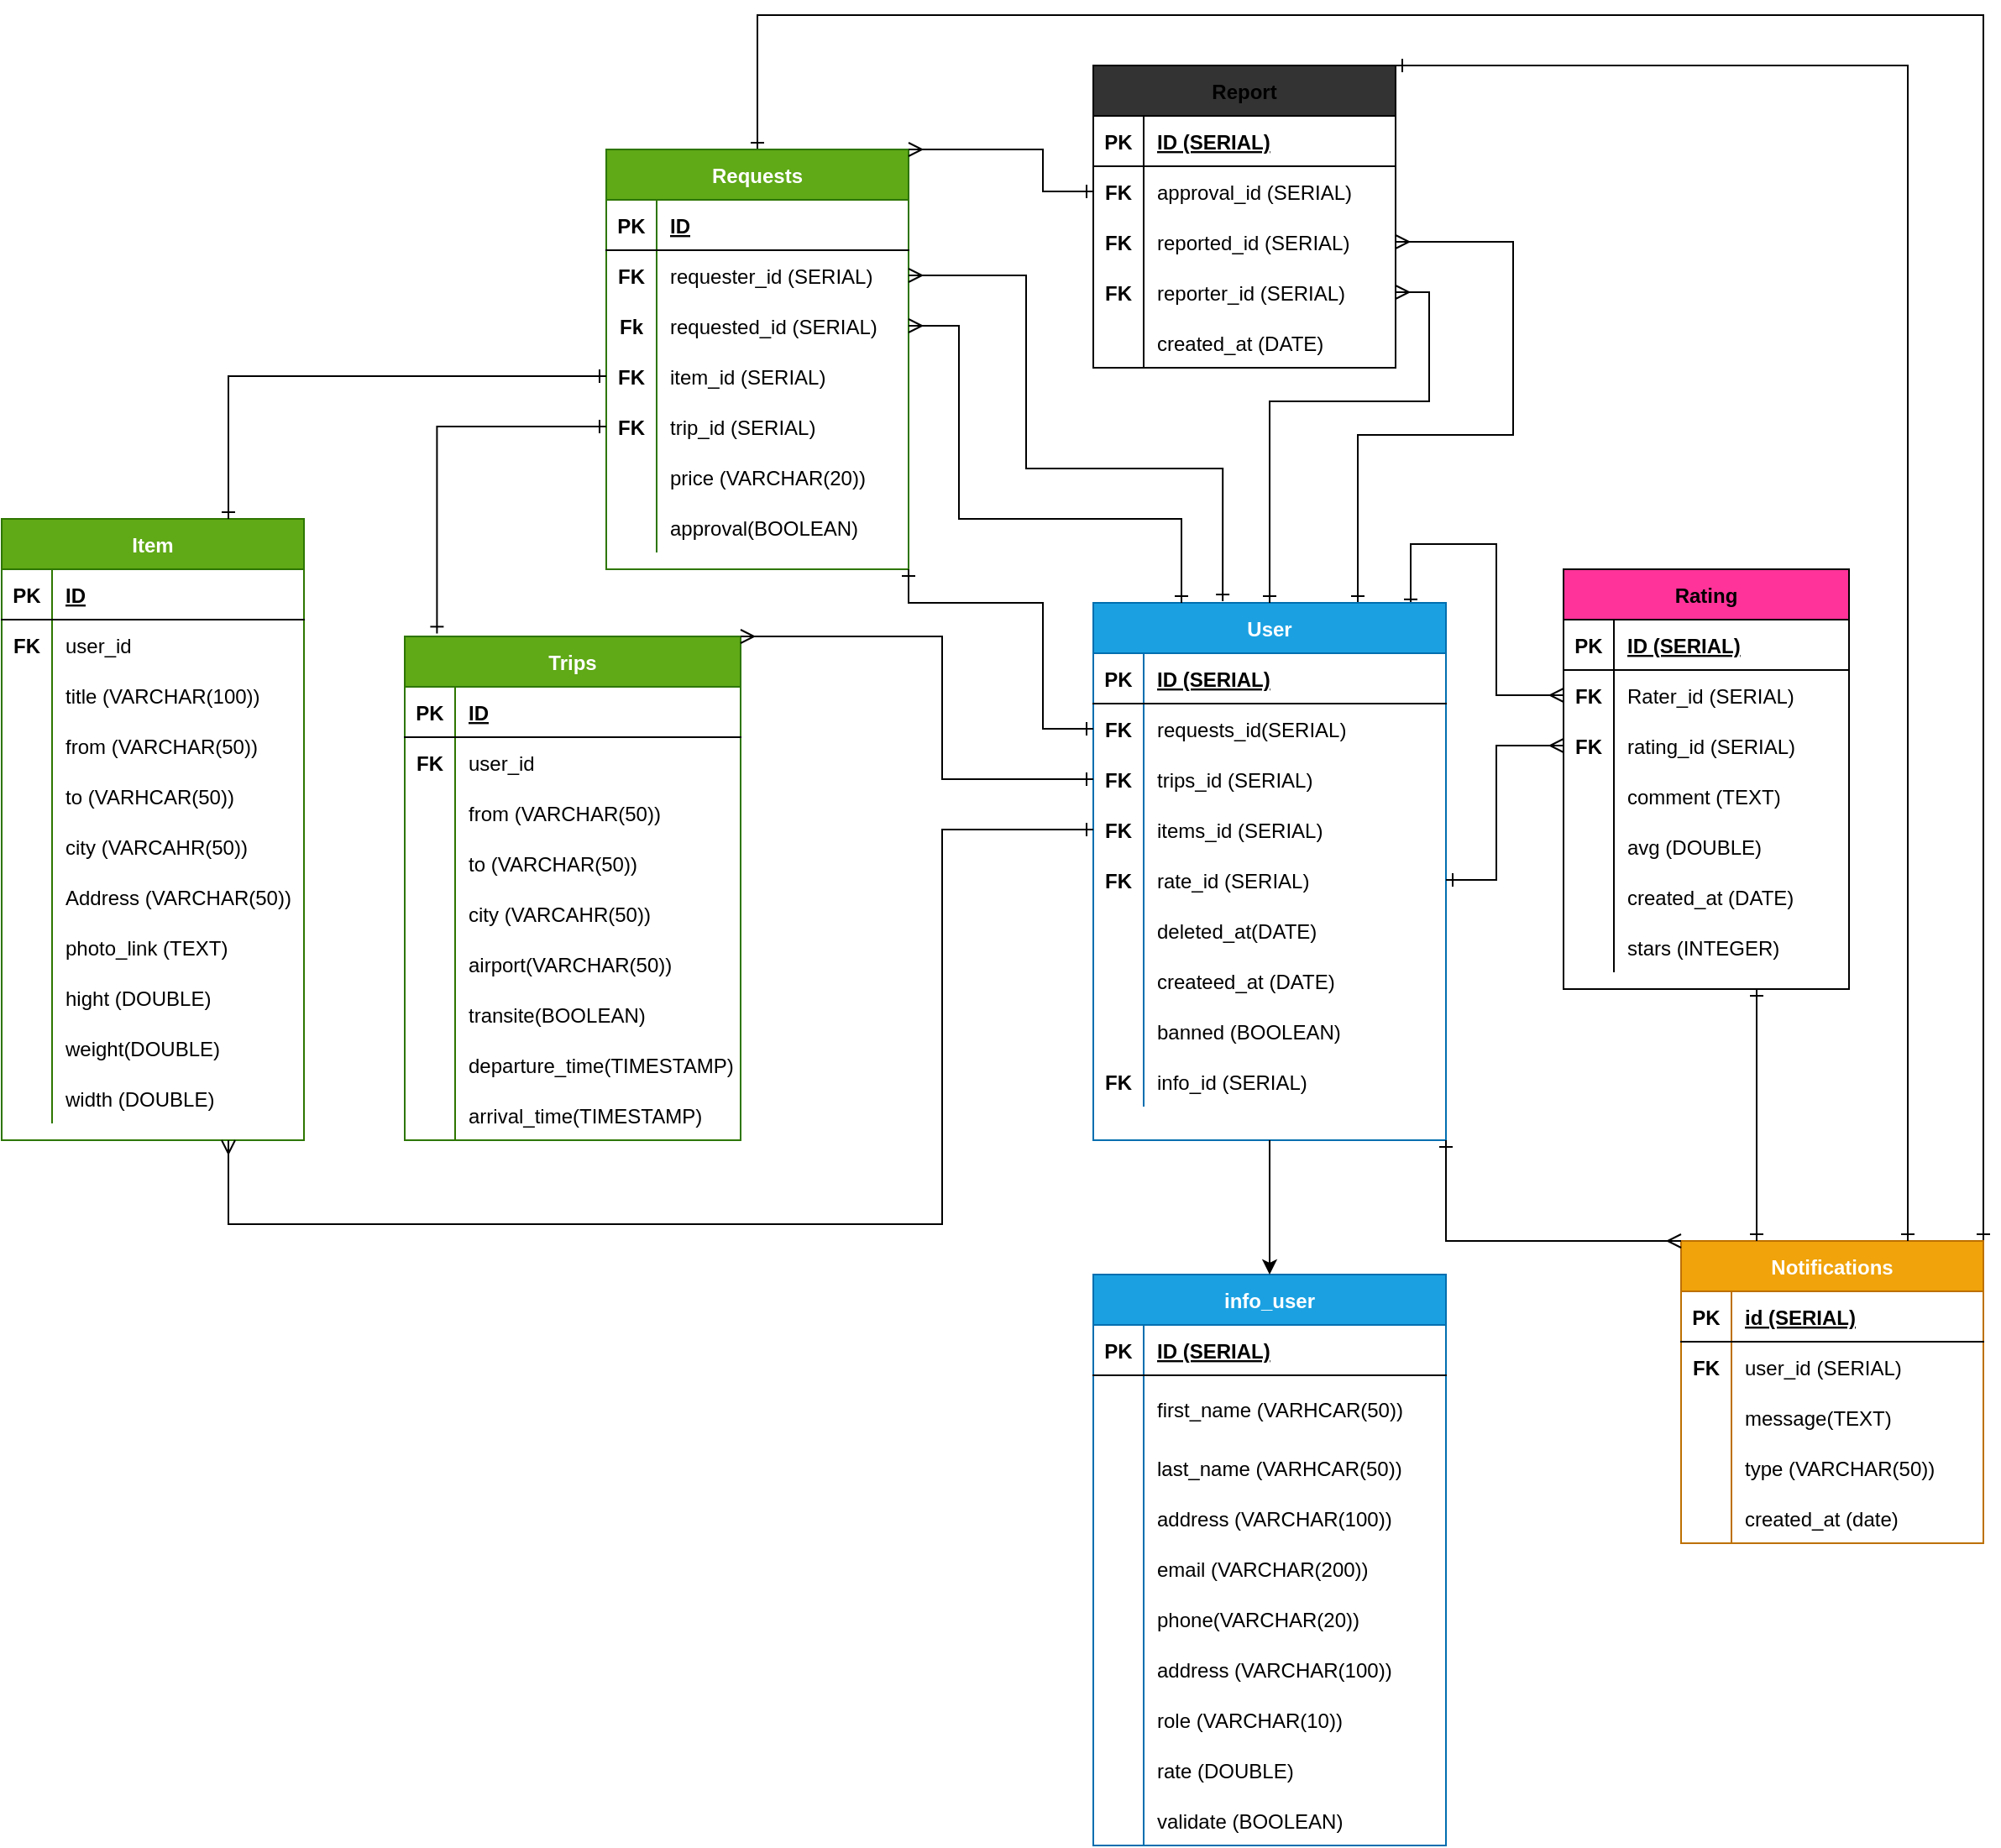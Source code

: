<mxfile version="14.5.1" type="device"><diagram id="-j9BOR2XIGIc4dddr9Xs" name="Page-1"><mxGraphModel dx="2031" dy="1159" grid="1" gridSize="10" guides="1" tooltips="1" connect="1" arrows="1" fold="1" page="1" pageScale="1" pageWidth="850" pageHeight="1100" math="0" shadow="0"><root><mxCell id="0"/><mxCell id="1" parent="0"/><mxCell id="192SfZyKYAJIM_IjdvDt-1" value="Trips" style="shape=table;startSize=30;container=1;collapsible=1;childLayout=tableLayout;fixedRows=1;rowLines=0;fontStyle=1;align=center;resizeLast=1;fillColor=#60a917;strokeColor=#2D7600;fontColor=#ffffff;" vertex="1" parent="1"><mxGeometry x="260" y="380" width="200" height="300" as="geometry"/></mxCell><mxCell id="192SfZyKYAJIM_IjdvDt-2" value="" style="shape=partialRectangle;collapsible=0;dropTarget=0;pointerEvents=0;fillColor=none;top=0;left=0;bottom=1;right=0;points=[[0,0.5],[1,0.5]];portConstraint=eastwest;" vertex="1" parent="192SfZyKYAJIM_IjdvDt-1"><mxGeometry y="30" width="200" height="30" as="geometry"/></mxCell><mxCell id="192SfZyKYAJIM_IjdvDt-3" value="PK" style="shape=partialRectangle;connectable=0;fillColor=none;top=0;left=0;bottom=0;right=0;fontStyle=1;overflow=hidden;" vertex="1" parent="192SfZyKYAJIM_IjdvDt-2"><mxGeometry width="30" height="30" as="geometry"/></mxCell><mxCell id="192SfZyKYAJIM_IjdvDt-4" value="ID" style="shape=partialRectangle;connectable=0;fillColor=none;top=0;left=0;bottom=0;right=0;align=left;spacingLeft=6;fontStyle=5;overflow=hidden;" vertex="1" parent="192SfZyKYAJIM_IjdvDt-2"><mxGeometry x="30" width="170" height="30" as="geometry"/></mxCell><mxCell id="192SfZyKYAJIM_IjdvDt-5" value="" style="shape=partialRectangle;collapsible=0;dropTarget=0;pointerEvents=0;fillColor=none;top=0;left=0;bottom=0;right=0;points=[[0,0.5],[1,0.5]];portConstraint=eastwest;" vertex="1" parent="192SfZyKYAJIM_IjdvDt-1"><mxGeometry y="60" width="200" height="30" as="geometry"/></mxCell><mxCell id="192SfZyKYAJIM_IjdvDt-6" value="FK" style="shape=partialRectangle;connectable=0;fillColor=none;top=0;left=0;bottom=0;right=0;editable=1;overflow=hidden;fontStyle=1" vertex="1" parent="192SfZyKYAJIM_IjdvDt-5"><mxGeometry width="30" height="30" as="geometry"/></mxCell><mxCell id="192SfZyKYAJIM_IjdvDt-7" value="user_id" style="shape=partialRectangle;connectable=0;fillColor=none;top=0;left=0;bottom=0;right=0;align=left;spacingLeft=6;overflow=hidden;" vertex="1" parent="192SfZyKYAJIM_IjdvDt-5"><mxGeometry x="30" width="170" height="30" as="geometry"/></mxCell><mxCell id="192SfZyKYAJIM_IjdvDt-8" value="" style="shape=partialRectangle;collapsible=0;dropTarget=0;pointerEvents=0;fillColor=none;top=0;left=0;bottom=0;right=0;points=[[0,0.5],[1,0.5]];portConstraint=eastwest;" vertex="1" parent="192SfZyKYAJIM_IjdvDt-1"><mxGeometry y="90" width="200" height="30" as="geometry"/></mxCell><mxCell id="192SfZyKYAJIM_IjdvDt-9" value="" style="shape=partialRectangle;connectable=0;fillColor=none;top=0;left=0;bottom=0;right=0;editable=1;overflow=hidden;" vertex="1" parent="192SfZyKYAJIM_IjdvDt-8"><mxGeometry width="30" height="30" as="geometry"/></mxCell><mxCell id="192SfZyKYAJIM_IjdvDt-10" value="from (VARCHAR(50))" style="shape=partialRectangle;connectable=0;fillColor=none;top=0;left=0;bottom=0;right=0;align=left;spacingLeft=6;overflow=hidden;" vertex="1" parent="192SfZyKYAJIM_IjdvDt-8"><mxGeometry x="30" width="170" height="30" as="geometry"/></mxCell><mxCell id="192SfZyKYAJIM_IjdvDt-11" value="" style="shape=partialRectangle;collapsible=0;dropTarget=0;pointerEvents=0;fillColor=none;top=0;left=0;bottom=0;right=0;points=[[0,0.5],[1,0.5]];portConstraint=eastwest;" vertex="1" parent="192SfZyKYAJIM_IjdvDt-1"><mxGeometry y="120" width="200" height="30" as="geometry"/></mxCell><mxCell id="192SfZyKYAJIM_IjdvDt-12" value="" style="shape=partialRectangle;connectable=0;fillColor=none;top=0;left=0;bottom=0;right=0;editable=1;overflow=hidden;" vertex="1" parent="192SfZyKYAJIM_IjdvDt-11"><mxGeometry width="30" height="30" as="geometry"/></mxCell><mxCell id="192SfZyKYAJIM_IjdvDt-13" value="to (VARCHAR(50))" style="shape=partialRectangle;connectable=0;fillColor=none;top=0;left=0;bottom=0;right=0;align=left;spacingLeft=6;overflow=hidden;" vertex="1" parent="192SfZyKYAJIM_IjdvDt-11"><mxGeometry x="30" width="170" height="30" as="geometry"/></mxCell><mxCell id="192SfZyKYAJIM_IjdvDt-14" value="" style="shape=partialRectangle;collapsible=0;dropTarget=0;pointerEvents=0;fillColor=none;top=0;left=0;bottom=0;right=0;points=[[0,0.5],[1,0.5]];portConstraint=eastwest;" vertex="1" parent="192SfZyKYAJIM_IjdvDt-1"><mxGeometry y="150" width="200" height="30" as="geometry"/></mxCell><mxCell id="192SfZyKYAJIM_IjdvDt-15" value="" style="shape=partialRectangle;connectable=0;fillColor=none;top=0;left=0;bottom=0;right=0;editable=1;overflow=hidden;" vertex="1" parent="192SfZyKYAJIM_IjdvDt-14"><mxGeometry width="30" height="30" as="geometry"/></mxCell><mxCell id="192SfZyKYAJIM_IjdvDt-16" value="city (VARCAHR(50))" style="shape=partialRectangle;connectable=0;fillColor=none;top=0;left=0;bottom=0;right=0;align=left;spacingLeft=6;overflow=hidden;" vertex="1" parent="192SfZyKYAJIM_IjdvDt-14"><mxGeometry x="30" width="170" height="30" as="geometry"/></mxCell><mxCell id="192SfZyKYAJIM_IjdvDt-17" value="" style="shape=partialRectangle;collapsible=0;dropTarget=0;pointerEvents=0;fillColor=none;top=0;left=0;bottom=0;right=0;points=[[0,0.5],[1,0.5]];portConstraint=eastwest;" vertex="1" parent="192SfZyKYAJIM_IjdvDt-1"><mxGeometry y="180" width="200" height="30" as="geometry"/></mxCell><mxCell id="192SfZyKYAJIM_IjdvDt-18" value="" style="shape=partialRectangle;connectable=0;fillColor=none;top=0;left=0;bottom=0;right=0;editable=1;overflow=hidden;" vertex="1" parent="192SfZyKYAJIM_IjdvDt-17"><mxGeometry width="30" height="30" as="geometry"/></mxCell><mxCell id="192SfZyKYAJIM_IjdvDt-19" value="airport(VARCHAR(50))" style="shape=partialRectangle;connectable=0;fillColor=none;top=0;left=0;bottom=0;right=0;align=left;spacingLeft=6;overflow=hidden;" vertex="1" parent="192SfZyKYAJIM_IjdvDt-17"><mxGeometry x="30" width="170" height="30" as="geometry"/></mxCell><mxCell id="192SfZyKYAJIM_IjdvDt-20" value="" style="shape=partialRectangle;collapsible=0;dropTarget=0;pointerEvents=0;fillColor=none;top=0;left=0;bottom=0;right=0;points=[[0,0.5],[1,0.5]];portConstraint=eastwest;" vertex="1" parent="192SfZyKYAJIM_IjdvDt-1"><mxGeometry y="210" width="200" height="30" as="geometry"/></mxCell><mxCell id="192SfZyKYAJIM_IjdvDt-21" value="" style="shape=partialRectangle;connectable=0;fillColor=none;top=0;left=0;bottom=0;right=0;editable=1;overflow=hidden;" vertex="1" parent="192SfZyKYAJIM_IjdvDt-20"><mxGeometry width="30" height="30" as="geometry"/></mxCell><mxCell id="192SfZyKYAJIM_IjdvDt-22" value="transite(BOOLEAN)" style="shape=partialRectangle;connectable=0;fillColor=none;top=0;left=0;bottom=0;right=0;align=left;spacingLeft=6;overflow=hidden;" vertex="1" parent="192SfZyKYAJIM_IjdvDt-20"><mxGeometry x="30" width="170" height="30" as="geometry"/></mxCell><mxCell id="192SfZyKYAJIM_IjdvDt-23" value="" style="shape=partialRectangle;collapsible=0;dropTarget=0;pointerEvents=0;fillColor=none;top=0;left=0;bottom=0;right=0;points=[[0,0.5],[1,0.5]];portConstraint=eastwest;" vertex="1" parent="192SfZyKYAJIM_IjdvDt-1"><mxGeometry y="240" width="200" height="30" as="geometry"/></mxCell><mxCell id="192SfZyKYAJIM_IjdvDt-24" value="" style="shape=partialRectangle;connectable=0;fillColor=none;top=0;left=0;bottom=0;right=0;editable=1;overflow=hidden;" vertex="1" parent="192SfZyKYAJIM_IjdvDt-23"><mxGeometry width="30" height="30" as="geometry"/></mxCell><mxCell id="192SfZyKYAJIM_IjdvDt-25" value="departure_time(TIMESTAMP)" style="shape=partialRectangle;connectable=0;fillColor=none;top=0;left=0;bottom=0;right=0;align=left;spacingLeft=6;overflow=hidden;" vertex="1" parent="192SfZyKYAJIM_IjdvDt-23"><mxGeometry x="30" width="170" height="30" as="geometry"/></mxCell><mxCell id="192SfZyKYAJIM_IjdvDt-26" value="" style="shape=partialRectangle;collapsible=0;dropTarget=0;pointerEvents=0;fillColor=none;top=0;left=0;bottom=0;right=0;points=[[0,0.5],[1,0.5]];portConstraint=eastwest;" vertex="1" parent="192SfZyKYAJIM_IjdvDt-1"><mxGeometry y="270" width="200" height="30" as="geometry"/></mxCell><mxCell id="192SfZyKYAJIM_IjdvDt-27" value="" style="shape=partialRectangle;connectable=0;fillColor=none;top=0;left=0;bottom=0;right=0;editable=1;overflow=hidden;" vertex="1" parent="192SfZyKYAJIM_IjdvDt-26"><mxGeometry width="30" height="30" as="geometry"/></mxCell><mxCell id="192SfZyKYAJIM_IjdvDt-28" value="arrival_time(TIMESTAMP)" style="shape=partialRectangle;connectable=0;fillColor=none;top=0;left=0;bottom=0;right=0;align=left;spacingLeft=6;overflow=hidden;" vertex="1" parent="192SfZyKYAJIM_IjdvDt-26"><mxGeometry x="30" width="170" height="30" as="geometry"/></mxCell><mxCell id="192SfZyKYAJIM_IjdvDt-29" value="Item" style="shape=table;startSize=30;container=1;collapsible=1;childLayout=tableLayout;fixedRows=1;rowLines=0;fontStyle=1;align=center;resizeLast=1;fillColor=#60a917;strokeColor=#2D7600;fontColor=#ffffff;" vertex="1" parent="1"><mxGeometry x="20" y="310" width="180" height="370" as="geometry"/></mxCell><mxCell id="192SfZyKYAJIM_IjdvDt-30" value="" style="shape=partialRectangle;collapsible=0;dropTarget=0;pointerEvents=0;fillColor=none;top=0;left=0;bottom=1;right=0;points=[[0,0.5],[1,0.5]];portConstraint=eastwest;" vertex="1" parent="192SfZyKYAJIM_IjdvDt-29"><mxGeometry y="30" width="180" height="30" as="geometry"/></mxCell><mxCell id="192SfZyKYAJIM_IjdvDt-31" value="PK" style="shape=partialRectangle;connectable=0;fillColor=none;top=0;left=0;bottom=0;right=0;fontStyle=1;overflow=hidden;" vertex="1" parent="192SfZyKYAJIM_IjdvDt-30"><mxGeometry width="30" height="30" as="geometry"/></mxCell><mxCell id="192SfZyKYAJIM_IjdvDt-32" value="ID" style="shape=partialRectangle;connectable=0;fillColor=none;top=0;left=0;bottom=0;right=0;align=left;spacingLeft=6;fontStyle=5;overflow=hidden;" vertex="1" parent="192SfZyKYAJIM_IjdvDt-30"><mxGeometry x="30" width="150" height="30" as="geometry"/></mxCell><mxCell id="192SfZyKYAJIM_IjdvDt-33" value="" style="shape=partialRectangle;collapsible=0;dropTarget=0;pointerEvents=0;fillColor=none;top=0;left=0;bottom=0;right=0;points=[[0,0.5],[1,0.5]];portConstraint=eastwest;" vertex="1" parent="192SfZyKYAJIM_IjdvDt-29"><mxGeometry y="60" width="180" height="30" as="geometry"/></mxCell><mxCell id="192SfZyKYAJIM_IjdvDt-34" value="FK" style="shape=partialRectangle;connectable=0;fillColor=none;top=0;left=0;bottom=0;right=0;editable=1;overflow=hidden;fontStyle=1" vertex="1" parent="192SfZyKYAJIM_IjdvDt-33"><mxGeometry width="30" height="30" as="geometry"/></mxCell><mxCell id="192SfZyKYAJIM_IjdvDt-35" value="user_id" style="shape=partialRectangle;connectable=0;fillColor=none;top=0;left=0;bottom=0;right=0;align=left;spacingLeft=6;overflow=hidden;" vertex="1" parent="192SfZyKYAJIM_IjdvDt-33"><mxGeometry x="30" width="150" height="30" as="geometry"/></mxCell><mxCell id="192SfZyKYAJIM_IjdvDt-36" value="" style="shape=partialRectangle;collapsible=0;dropTarget=0;pointerEvents=0;fillColor=none;top=0;left=0;bottom=0;right=0;points=[[0,0.5],[1,0.5]];portConstraint=eastwest;" vertex="1" parent="192SfZyKYAJIM_IjdvDt-29"><mxGeometry y="90" width="180" height="30" as="geometry"/></mxCell><mxCell id="192SfZyKYAJIM_IjdvDt-37" value="" style="shape=partialRectangle;connectable=0;fillColor=none;top=0;left=0;bottom=0;right=0;editable=1;overflow=hidden;" vertex="1" parent="192SfZyKYAJIM_IjdvDt-36"><mxGeometry width="30" height="30" as="geometry"/></mxCell><mxCell id="192SfZyKYAJIM_IjdvDt-38" value="title (VARCHAR(100))" style="shape=partialRectangle;connectable=0;fillColor=none;top=0;left=0;bottom=0;right=0;align=left;spacingLeft=6;overflow=hidden;" vertex="1" parent="192SfZyKYAJIM_IjdvDt-36"><mxGeometry x="30" width="150" height="30" as="geometry"/></mxCell><mxCell id="192SfZyKYAJIM_IjdvDt-39" value="" style="shape=partialRectangle;collapsible=0;dropTarget=0;pointerEvents=0;fillColor=none;top=0;left=0;bottom=0;right=0;points=[[0,0.5],[1,0.5]];portConstraint=eastwest;" vertex="1" parent="192SfZyKYAJIM_IjdvDt-29"><mxGeometry y="120" width="180" height="30" as="geometry"/></mxCell><mxCell id="192SfZyKYAJIM_IjdvDt-40" value="" style="shape=partialRectangle;connectable=0;fillColor=none;top=0;left=0;bottom=0;right=0;editable=1;overflow=hidden;" vertex="1" parent="192SfZyKYAJIM_IjdvDt-39"><mxGeometry width="30" height="30" as="geometry"/></mxCell><mxCell id="192SfZyKYAJIM_IjdvDt-41" value="from (VARCHAR(50))" style="shape=partialRectangle;connectable=0;fillColor=none;top=0;left=0;bottom=0;right=0;align=left;spacingLeft=6;overflow=hidden;" vertex="1" parent="192SfZyKYAJIM_IjdvDt-39"><mxGeometry x="30" width="150" height="30" as="geometry"/></mxCell><mxCell id="192SfZyKYAJIM_IjdvDt-42" value="" style="shape=partialRectangle;collapsible=0;dropTarget=0;pointerEvents=0;fillColor=none;top=0;left=0;bottom=0;right=0;points=[[0,0.5],[1,0.5]];portConstraint=eastwest;" vertex="1" parent="192SfZyKYAJIM_IjdvDt-29"><mxGeometry y="150" width="180" height="30" as="geometry"/></mxCell><mxCell id="192SfZyKYAJIM_IjdvDt-43" value="" style="shape=partialRectangle;connectable=0;fillColor=none;top=0;left=0;bottom=0;right=0;editable=1;overflow=hidden;" vertex="1" parent="192SfZyKYAJIM_IjdvDt-42"><mxGeometry width="30" height="30" as="geometry"/></mxCell><mxCell id="192SfZyKYAJIM_IjdvDt-44" value="to (VARHCAR(50))" style="shape=partialRectangle;connectable=0;fillColor=none;top=0;left=0;bottom=0;right=0;align=left;spacingLeft=6;overflow=hidden;" vertex="1" parent="192SfZyKYAJIM_IjdvDt-42"><mxGeometry x="30" width="150" height="30" as="geometry"/></mxCell><mxCell id="192SfZyKYAJIM_IjdvDt-45" value="" style="shape=partialRectangle;collapsible=0;dropTarget=0;pointerEvents=0;fillColor=none;top=0;left=0;bottom=0;right=0;points=[[0,0.5],[1,0.5]];portConstraint=eastwest;" vertex="1" parent="192SfZyKYAJIM_IjdvDt-29"><mxGeometry y="180" width="180" height="30" as="geometry"/></mxCell><mxCell id="192SfZyKYAJIM_IjdvDt-46" value="" style="shape=partialRectangle;connectable=0;fillColor=none;top=0;left=0;bottom=0;right=0;editable=1;overflow=hidden;" vertex="1" parent="192SfZyKYAJIM_IjdvDt-45"><mxGeometry width="30" height="30" as="geometry"/></mxCell><mxCell id="192SfZyKYAJIM_IjdvDt-47" value="city (VARCAHR(50))" style="shape=partialRectangle;connectable=0;fillColor=none;top=0;left=0;bottom=0;right=0;align=left;spacingLeft=6;overflow=hidden;" vertex="1" parent="192SfZyKYAJIM_IjdvDt-45"><mxGeometry x="30" width="150" height="30" as="geometry"/></mxCell><mxCell id="192SfZyKYAJIM_IjdvDt-48" value="" style="shape=partialRectangle;collapsible=0;dropTarget=0;pointerEvents=0;fillColor=none;top=0;left=0;bottom=0;right=0;points=[[0,0.5],[1,0.5]];portConstraint=eastwest;" vertex="1" parent="192SfZyKYAJIM_IjdvDt-29"><mxGeometry y="210" width="180" height="30" as="geometry"/></mxCell><mxCell id="192SfZyKYAJIM_IjdvDt-49" value="" style="shape=partialRectangle;connectable=0;fillColor=none;top=0;left=0;bottom=0;right=0;editable=1;overflow=hidden;" vertex="1" parent="192SfZyKYAJIM_IjdvDt-48"><mxGeometry width="30" height="30" as="geometry"/></mxCell><mxCell id="192SfZyKYAJIM_IjdvDt-50" value="Address (VARCHAR(50))" style="shape=partialRectangle;connectable=0;fillColor=none;top=0;left=0;bottom=0;right=0;align=left;spacingLeft=6;overflow=hidden;" vertex="1" parent="192SfZyKYAJIM_IjdvDt-48"><mxGeometry x="30" width="150" height="30" as="geometry"/></mxCell><mxCell id="192SfZyKYAJIM_IjdvDt-51" value="" style="shape=partialRectangle;collapsible=0;dropTarget=0;pointerEvents=0;fillColor=none;top=0;left=0;bottom=0;right=0;points=[[0,0.5],[1,0.5]];portConstraint=eastwest;" vertex="1" parent="192SfZyKYAJIM_IjdvDt-29"><mxGeometry y="240" width="180" height="30" as="geometry"/></mxCell><mxCell id="192SfZyKYAJIM_IjdvDt-52" value="" style="shape=partialRectangle;connectable=0;fillColor=none;top=0;left=0;bottom=0;right=0;editable=1;overflow=hidden;" vertex="1" parent="192SfZyKYAJIM_IjdvDt-51"><mxGeometry width="30" height="30" as="geometry"/></mxCell><mxCell id="192SfZyKYAJIM_IjdvDt-53" value="photo_link (TEXT)" style="shape=partialRectangle;connectable=0;fillColor=none;top=0;left=0;bottom=0;right=0;align=left;spacingLeft=6;overflow=hidden;" vertex="1" parent="192SfZyKYAJIM_IjdvDt-51"><mxGeometry x="30" width="150" height="30" as="geometry"/></mxCell><mxCell id="192SfZyKYAJIM_IjdvDt-54" value="" style="shape=partialRectangle;collapsible=0;dropTarget=0;pointerEvents=0;fillColor=none;top=0;left=0;bottom=0;right=0;points=[[0,0.5],[1,0.5]];portConstraint=eastwest;" vertex="1" parent="192SfZyKYAJIM_IjdvDt-29"><mxGeometry y="270" width="180" height="30" as="geometry"/></mxCell><mxCell id="192SfZyKYAJIM_IjdvDt-55" value="" style="shape=partialRectangle;connectable=0;fillColor=none;top=0;left=0;bottom=0;right=0;editable=1;overflow=hidden;" vertex="1" parent="192SfZyKYAJIM_IjdvDt-54"><mxGeometry width="30" height="30" as="geometry"/></mxCell><mxCell id="192SfZyKYAJIM_IjdvDt-56" value="hight (DOUBLE)" style="shape=partialRectangle;connectable=0;fillColor=none;top=0;left=0;bottom=0;right=0;align=left;spacingLeft=6;overflow=hidden;" vertex="1" parent="192SfZyKYAJIM_IjdvDt-54"><mxGeometry x="30" width="150" height="30" as="geometry"/></mxCell><mxCell id="192SfZyKYAJIM_IjdvDt-57" value="" style="shape=partialRectangle;collapsible=0;dropTarget=0;pointerEvents=0;fillColor=none;top=0;left=0;bottom=0;right=0;points=[[0,0.5],[1,0.5]];portConstraint=eastwest;" vertex="1" parent="192SfZyKYAJIM_IjdvDt-29"><mxGeometry y="300" width="180" height="30" as="geometry"/></mxCell><mxCell id="192SfZyKYAJIM_IjdvDt-58" value="" style="shape=partialRectangle;connectable=0;fillColor=none;top=0;left=0;bottom=0;right=0;editable=1;overflow=hidden;" vertex="1" parent="192SfZyKYAJIM_IjdvDt-57"><mxGeometry width="30" height="30" as="geometry"/></mxCell><mxCell id="192SfZyKYAJIM_IjdvDt-59" value="weight(DOUBLE)" style="shape=partialRectangle;connectable=0;fillColor=none;top=0;left=0;bottom=0;right=0;align=left;spacingLeft=6;overflow=hidden;" vertex="1" parent="192SfZyKYAJIM_IjdvDt-57"><mxGeometry x="30" width="150" height="30" as="geometry"/></mxCell><mxCell id="192SfZyKYAJIM_IjdvDt-60" value="" style="shape=partialRectangle;collapsible=0;dropTarget=0;pointerEvents=0;fillColor=none;top=0;left=0;bottom=0;right=0;points=[[0,0.5],[1,0.5]];portConstraint=eastwest;" vertex="1" parent="192SfZyKYAJIM_IjdvDt-29"><mxGeometry y="330" width="180" height="30" as="geometry"/></mxCell><mxCell id="192SfZyKYAJIM_IjdvDt-61" value="" style="shape=partialRectangle;connectable=0;fillColor=none;top=0;left=0;bottom=0;right=0;editable=1;overflow=hidden;" vertex="1" parent="192SfZyKYAJIM_IjdvDt-60"><mxGeometry width="30" height="30" as="geometry"/></mxCell><mxCell id="192SfZyKYAJIM_IjdvDt-62" value="width (DOUBLE)" style="shape=partialRectangle;connectable=0;fillColor=none;top=0;left=0;bottom=0;right=0;align=left;spacingLeft=6;overflow=hidden;" vertex="1" parent="192SfZyKYAJIM_IjdvDt-60"><mxGeometry x="30" width="150" height="30" as="geometry"/></mxCell><mxCell id="192SfZyKYAJIM_IjdvDt-239" style="edgeStyle=orthogonalEdgeStyle;rounded=0;orthogonalLoop=1;jettySize=auto;html=1;entryX=1;entryY=0;entryDx=0;entryDy=0;startArrow=ERone;startFill=0;endArrow=ERone;endFill=0;" edge="1" parent="1" source="192SfZyKYAJIM_IjdvDt-63" target="192SfZyKYAJIM_IjdvDt-85"><mxGeometry relative="1" as="geometry"><Array as="points"><mxPoint x="470" y="10"/><mxPoint x="1200" y="10"/></Array></mxGeometry></mxCell><mxCell id="192SfZyKYAJIM_IjdvDt-63" value="Requests" style="shape=table;startSize=30;container=1;collapsible=1;childLayout=tableLayout;fixedRows=1;rowLines=0;fontStyle=1;align=center;resizeLast=1;fillColor=#60a917;strokeColor=#2D7600;fontColor=#ffffff;" vertex="1" parent="1"><mxGeometry x="380" y="90" width="180" height="250" as="geometry"/></mxCell><mxCell id="192SfZyKYAJIM_IjdvDt-64" value="" style="shape=partialRectangle;collapsible=0;dropTarget=0;pointerEvents=0;fillColor=none;top=0;left=0;bottom=1;right=0;points=[[0,0.5],[1,0.5]];portConstraint=eastwest;" vertex="1" parent="192SfZyKYAJIM_IjdvDt-63"><mxGeometry y="30" width="180" height="30" as="geometry"/></mxCell><mxCell id="192SfZyKYAJIM_IjdvDt-65" value="PK" style="shape=partialRectangle;connectable=0;fillColor=none;top=0;left=0;bottom=0;right=0;fontStyle=1;overflow=hidden;" vertex="1" parent="192SfZyKYAJIM_IjdvDt-64"><mxGeometry width="30" height="30" as="geometry"/></mxCell><mxCell id="192SfZyKYAJIM_IjdvDt-66" value="ID" style="shape=partialRectangle;connectable=0;fillColor=none;top=0;left=0;bottom=0;right=0;align=left;spacingLeft=6;fontStyle=5;overflow=hidden;" vertex="1" parent="192SfZyKYAJIM_IjdvDt-64"><mxGeometry x="30" width="150" height="30" as="geometry"/></mxCell><mxCell id="192SfZyKYAJIM_IjdvDt-67" value="" style="shape=partialRectangle;collapsible=0;dropTarget=0;pointerEvents=0;fillColor=none;top=0;left=0;bottom=0;right=0;points=[[0,0.5],[1,0.5]];portConstraint=eastwest;" vertex="1" parent="192SfZyKYAJIM_IjdvDt-63"><mxGeometry y="60" width="180" height="30" as="geometry"/></mxCell><mxCell id="192SfZyKYAJIM_IjdvDt-68" value="FK" style="shape=partialRectangle;connectable=0;fillColor=none;top=0;left=0;bottom=0;right=0;editable=1;overflow=hidden;fontStyle=1" vertex="1" parent="192SfZyKYAJIM_IjdvDt-67"><mxGeometry width="30" height="30" as="geometry"/></mxCell><mxCell id="192SfZyKYAJIM_IjdvDt-69" value="requester_id (SERIAL)" style="shape=partialRectangle;connectable=0;fillColor=none;top=0;left=0;bottom=0;right=0;align=left;spacingLeft=6;overflow=hidden;" vertex="1" parent="192SfZyKYAJIM_IjdvDt-67"><mxGeometry x="30" width="150" height="30" as="geometry"/></mxCell><mxCell id="192SfZyKYAJIM_IjdvDt-70" value="" style="shape=partialRectangle;collapsible=0;dropTarget=0;pointerEvents=0;fillColor=none;top=0;left=0;bottom=0;right=0;points=[[0,0.5],[1,0.5]];portConstraint=eastwest;" vertex="1" parent="192SfZyKYAJIM_IjdvDt-63"><mxGeometry y="90" width="180" height="30" as="geometry"/></mxCell><mxCell id="192SfZyKYAJIM_IjdvDt-71" value="Fk" style="shape=partialRectangle;connectable=0;fillColor=none;top=0;left=0;bottom=0;right=0;editable=1;overflow=hidden;fontStyle=1" vertex="1" parent="192SfZyKYAJIM_IjdvDt-70"><mxGeometry width="30" height="30" as="geometry"/></mxCell><mxCell id="192SfZyKYAJIM_IjdvDt-72" value="requested_id (SERIAL)" style="shape=partialRectangle;connectable=0;fillColor=none;top=0;left=0;bottom=0;right=0;align=left;spacingLeft=6;overflow=hidden;" vertex="1" parent="192SfZyKYAJIM_IjdvDt-70"><mxGeometry x="30" width="150" height="30" as="geometry"/></mxCell><mxCell id="192SfZyKYAJIM_IjdvDt-73" value="" style="shape=partialRectangle;collapsible=0;dropTarget=0;pointerEvents=0;fillColor=none;top=0;left=0;bottom=0;right=0;points=[[0,0.5],[1,0.5]];portConstraint=eastwest;" vertex="1" parent="192SfZyKYAJIM_IjdvDt-63"><mxGeometry y="120" width="180" height="30" as="geometry"/></mxCell><mxCell id="192SfZyKYAJIM_IjdvDt-74" value="FK" style="shape=partialRectangle;connectable=0;fillColor=none;top=0;left=0;bottom=0;right=0;editable=1;overflow=hidden;fontStyle=1" vertex="1" parent="192SfZyKYAJIM_IjdvDt-73"><mxGeometry width="30" height="30" as="geometry"/></mxCell><mxCell id="192SfZyKYAJIM_IjdvDt-75" value="item_id (SERIAL)" style="shape=partialRectangle;connectable=0;fillColor=none;top=0;left=0;bottom=0;right=0;align=left;spacingLeft=6;overflow=hidden;" vertex="1" parent="192SfZyKYAJIM_IjdvDt-73"><mxGeometry x="30" width="150" height="30" as="geometry"/></mxCell><mxCell id="192SfZyKYAJIM_IjdvDt-76" value="" style="shape=partialRectangle;collapsible=0;dropTarget=0;pointerEvents=0;fillColor=none;top=0;left=0;bottom=0;right=0;points=[[0,0.5],[1,0.5]];portConstraint=eastwest;" vertex="1" parent="192SfZyKYAJIM_IjdvDt-63"><mxGeometry y="150" width="180" height="30" as="geometry"/></mxCell><mxCell id="192SfZyKYAJIM_IjdvDt-77" value="FK" style="shape=partialRectangle;connectable=0;fillColor=none;top=0;left=0;bottom=0;right=0;editable=1;overflow=hidden;fontStyle=1" vertex="1" parent="192SfZyKYAJIM_IjdvDt-76"><mxGeometry width="30" height="30" as="geometry"/></mxCell><mxCell id="192SfZyKYAJIM_IjdvDt-78" value="trip_id (SERIAL)" style="shape=partialRectangle;connectable=0;fillColor=none;top=0;left=0;bottom=0;right=0;align=left;spacingLeft=6;overflow=hidden;" vertex="1" parent="192SfZyKYAJIM_IjdvDt-76"><mxGeometry x="30" width="150" height="30" as="geometry"/></mxCell><mxCell id="192SfZyKYAJIM_IjdvDt-79" value="" style="shape=partialRectangle;collapsible=0;dropTarget=0;pointerEvents=0;fillColor=none;top=0;left=0;bottom=0;right=0;points=[[0,0.5],[1,0.5]];portConstraint=eastwest;" vertex="1" parent="192SfZyKYAJIM_IjdvDt-63"><mxGeometry y="180" width="180" height="30" as="geometry"/></mxCell><mxCell id="192SfZyKYAJIM_IjdvDt-80" value="" style="shape=partialRectangle;connectable=0;fillColor=none;top=0;left=0;bottom=0;right=0;editable=1;overflow=hidden;" vertex="1" parent="192SfZyKYAJIM_IjdvDt-79"><mxGeometry width="30" height="30" as="geometry"/></mxCell><mxCell id="192SfZyKYAJIM_IjdvDt-81" value="price (VARCHAR(20))" style="shape=partialRectangle;connectable=0;fillColor=none;top=0;left=0;bottom=0;right=0;align=left;spacingLeft=6;overflow=hidden;" vertex="1" parent="192SfZyKYAJIM_IjdvDt-79"><mxGeometry x="30" width="150" height="30" as="geometry"/></mxCell><mxCell id="192SfZyKYAJIM_IjdvDt-82" value="" style="shape=partialRectangle;collapsible=0;dropTarget=0;pointerEvents=0;fillColor=none;top=0;left=0;bottom=0;right=0;points=[[0,0.5],[1,0.5]];portConstraint=eastwest;" vertex="1" parent="192SfZyKYAJIM_IjdvDt-63"><mxGeometry y="210" width="180" height="30" as="geometry"/></mxCell><mxCell id="192SfZyKYAJIM_IjdvDt-83" value="" style="shape=partialRectangle;connectable=0;fillColor=none;top=0;left=0;bottom=0;right=0;editable=1;overflow=hidden;" vertex="1" parent="192SfZyKYAJIM_IjdvDt-82"><mxGeometry width="30" height="30" as="geometry"/></mxCell><mxCell id="192SfZyKYAJIM_IjdvDt-84" value="approval(BOOLEAN)" style="shape=partialRectangle;connectable=0;fillColor=none;top=0;left=0;bottom=0;right=0;align=left;spacingLeft=6;overflow=hidden;" vertex="1" parent="192SfZyKYAJIM_IjdvDt-82"><mxGeometry x="30" width="150" height="30" as="geometry"/></mxCell><mxCell id="192SfZyKYAJIM_IjdvDt-85" value="Notifications" style="shape=table;startSize=30;container=1;collapsible=1;childLayout=tableLayout;fixedRows=1;rowLines=0;fontStyle=1;align=center;resizeLast=1;fillColor=#f0a30a;strokeColor=#BD7000;fontColor=#ffffff;" vertex="1" parent="1"><mxGeometry x="1020" y="740" width="180" height="180" as="geometry"/></mxCell><mxCell id="192SfZyKYAJIM_IjdvDt-86" value="" style="shape=partialRectangle;collapsible=0;dropTarget=0;pointerEvents=0;fillColor=none;top=0;left=0;bottom=1;right=0;points=[[0,0.5],[1,0.5]];portConstraint=eastwest;" vertex="1" parent="192SfZyKYAJIM_IjdvDt-85"><mxGeometry y="30" width="180" height="30" as="geometry"/></mxCell><mxCell id="192SfZyKYAJIM_IjdvDt-87" value="PK" style="shape=partialRectangle;connectable=0;fillColor=none;top=0;left=0;bottom=0;right=0;fontStyle=1;overflow=hidden;" vertex="1" parent="192SfZyKYAJIM_IjdvDt-86"><mxGeometry width="30" height="30" as="geometry"/></mxCell><mxCell id="192SfZyKYAJIM_IjdvDt-88" value="id (SERIAL)" style="shape=partialRectangle;connectable=0;fillColor=none;top=0;left=0;bottom=0;right=0;align=left;spacingLeft=6;fontStyle=5;overflow=hidden;" vertex="1" parent="192SfZyKYAJIM_IjdvDt-86"><mxGeometry x="30" width="150" height="30" as="geometry"/></mxCell><mxCell id="192SfZyKYAJIM_IjdvDt-89" value="" style="shape=partialRectangle;collapsible=0;dropTarget=0;pointerEvents=0;fillColor=none;top=0;left=0;bottom=0;right=0;points=[[0,0.5],[1,0.5]];portConstraint=eastwest;" vertex="1" parent="192SfZyKYAJIM_IjdvDt-85"><mxGeometry y="60" width="180" height="30" as="geometry"/></mxCell><mxCell id="192SfZyKYAJIM_IjdvDt-90" value="FK" style="shape=partialRectangle;connectable=0;fillColor=none;top=0;left=0;bottom=0;right=0;editable=1;overflow=hidden;fontStyle=1" vertex="1" parent="192SfZyKYAJIM_IjdvDt-89"><mxGeometry width="30" height="30" as="geometry"/></mxCell><mxCell id="192SfZyKYAJIM_IjdvDt-91" value="user_id (SERIAL)" style="shape=partialRectangle;connectable=0;fillColor=none;top=0;left=0;bottom=0;right=0;align=left;spacingLeft=6;overflow=hidden;" vertex="1" parent="192SfZyKYAJIM_IjdvDt-89"><mxGeometry x="30" width="150" height="30" as="geometry"/></mxCell><mxCell id="192SfZyKYAJIM_IjdvDt-92" value="" style="shape=partialRectangle;collapsible=0;dropTarget=0;pointerEvents=0;fillColor=none;top=0;left=0;bottom=0;right=0;points=[[0,0.5],[1,0.5]];portConstraint=eastwest;" vertex="1" parent="192SfZyKYAJIM_IjdvDt-85"><mxGeometry y="90" width="180" height="30" as="geometry"/></mxCell><mxCell id="192SfZyKYAJIM_IjdvDt-93" value="" style="shape=partialRectangle;connectable=0;fillColor=none;top=0;left=0;bottom=0;right=0;editable=1;overflow=hidden;" vertex="1" parent="192SfZyKYAJIM_IjdvDt-92"><mxGeometry width="30" height="30" as="geometry"/></mxCell><mxCell id="192SfZyKYAJIM_IjdvDt-94" value="message(TEXT)" style="shape=partialRectangle;connectable=0;fillColor=none;top=0;left=0;bottom=0;right=0;align=left;spacingLeft=6;overflow=hidden;" vertex="1" parent="192SfZyKYAJIM_IjdvDt-92"><mxGeometry x="30" width="150" height="30" as="geometry"/></mxCell><mxCell id="192SfZyKYAJIM_IjdvDt-206" value="" style="shape=partialRectangle;collapsible=0;dropTarget=0;pointerEvents=0;fillColor=none;top=0;left=0;bottom=0;right=0;points=[[0,0.5],[1,0.5]];portConstraint=eastwest;" vertex="1" parent="192SfZyKYAJIM_IjdvDt-85"><mxGeometry y="120" width="180" height="30" as="geometry"/></mxCell><mxCell id="192SfZyKYAJIM_IjdvDt-207" value="" style="shape=partialRectangle;connectable=0;fillColor=none;top=0;left=0;bottom=0;right=0;editable=1;overflow=hidden;" vertex="1" parent="192SfZyKYAJIM_IjdvDt-206"><mxGeometry width="30" height="30" as="geometry"/></mxCell><mxCell id="192SfZyKYAJIM_IjdvDt-208" value="type (VARCHAR(50))" style="shape=partialRectangle;connectable=0;fillColor=none;top=0;left=0;bottom=0;right=0;align=left;spacingLeft=6;overflow=hidden;" vertex="1" parent="192SfZyKYAJIM_IjdvDt-206"><mxGeometry x="30" width="150" height="30" as="geometry"/></mxCell><mxCell id="192SfZyKYAJIM_IjdvDt-209" value="" style="shape=partialRectangle;collapsible=0;dropTarget=0;pointerEvents=0;fillColor=none;top=0;left=0;bottom=0;right=0;points=[[0,0.5],[1,0.5]];portConstraint=eastwest;" vertex="1" parent="192SfZyKYAJIM_IjdvDt-85"><mxGeometry y="150" width="180" height="30" as="geometry"/></mxCell><mxCell id="192SfZyKYAJIM_IjdvDt-210" value="" style="shape=partialRectangle;connectable=0;fillColor=none;top=0;left=0;bottom=0;right=0;editable=1;overflow=hidden;" vertex="1" parent="192SfZyKYAJIM_IjdvDt-209"><mxGeometry width="30" height="30" as="geometry"/></mxCell><mxCell id="192SfZyKYAJIM_IjdvDt-211" value="created_at (date)" style="shape=partialRectangle;connectable=0;fillColor=none;top=0;left=0;bottom=0;right=0;align=left;spacingLeft=6;overflow=hidden;" vertex="1" parent="192SfZyKYAJIM_IjdvDt-209"><mxGeometry x="30" width="150" height="30" as="geometry"/></mxCell><mxCell id="192SfZyKYAJIM_IjdvDt-221" style="edgeStyle=orthogonalEdgeStyle;rounded=0;orthogonalLoop=1;jettySize=auto;html=1;startArrow=ERone;startFill=0;endArrow=ERmany;endFill=0;exitX=0.9;exitY=0.006;exitDx=0;exitDy=0;exitPerimeter=0;entryX=0;entryY=0.5;entryDx=0;entryDy=0;" edge="1" parent="1" source="192SfZyKYAJIM_IjdvDt-142" target="192SfZyKYAJIM_IjdvDt-105"><mxGeometry relative="1" as="geometry"><Array as="points"><mxPoint x="859" y="325"/><mxPoint x="910" y="325"/><mxPoint x="910" y="415"/></Array></mxGeometry></mxCell><mxCell id="192SfZyKYAJIM_IjdvDt-237" style="edgeStyle=orthogonalEdgeStyle;rounded=0;orthogonalLoop=1;jettySize=auto;html=1;entryX=0.25;entryY=0;entryDx=0;entryDy=0;startArrow=ERone;startFill=0;endArrow=ERone;endFill=0;" edge="1" parent="1" source="192SfZyKYAJIM_IjdvDt-101" target="192SfZyKYAJIM_IjdvDt-85"><mxGeometry relative="1" as="geometry"><Array as="points"><mxPoint x="1065" y="640"/><mxPoint x="1065" y="640"/></Array></mxGeometry></mxCell><mxCell id="192SfZyKYAJIM_IjdvDt-101" value="Rating" style="shape=table;startSize=30;container=1;collapsible=1;childLayout=tableLayout;fixedRows=1;rowLines=0;fontStyle=1;align=center;resizeLast=1;fillColor=#FF3399;" vertex="1" parent="1"><mxGeometry x="950" y="340" width="170" height="250" as="geometry"/></mxCell><mxCell id="192SfZyKYAJIM_IjdvDt-102" value="" style="shape=partialRectangle;collapsible=0;dropTarget=0;pointerEvents=0;fillColor=none;top=0;left=0;bottom=1;right=0;points=[[0,0.5],[1,0.5]];portConstraint=eastwest;" vertex="1" parent="192SfZyKYAJIM_IjdvDt-101"><mxGeometry y="30" width="170" height="30" as="geometry"/></mxCell><mxCell id="192SfZyKYAJIM_IjdvDt-103" value="PK" style="shape=partialRectangle;connectable=0;fillColor=none;top=0;left=0;bottom=0;right=0;fontStyle=1;overflow=hidden;" vertex="1" parent="192SfZyKYAJIM_IjdvDt-102"><mxGeometry width="30" height="30" as="geometry"/></mxCell><mxCell id="192SfZyKYAJIM_IjdvDt-104" value="ID (SERIAL)" style="shape=partialRectangle;connectable=0;fillColor=none;top=0;left=0;bottom=0;right=0;align=left;spacingLeft=6;fontStyle=5;overflow=hidden;" vertex="1" parent="192SfZyKYAJIM_IjdvDt-102"><mxGeometry x="30" width="140" height="30" as="geometry"/></mxCell><mxCell id="192SfZyKYAJIM_IjdvDt-105" value="" style="shape=partialRectangle;collapsible=0;dropTarget=0;pointerEvents=0;fillColor=none;top=0;left=0;bottom=0;right=0;points=[[0,0.5],[1,0.5]];portConstraint=eastwest;" vertex="1" parent="192SfZyKYAJIM_IjdvDt-101"><mxGeometry y="60" width="170" height="30" as="geometry"/></mxCell><mxCell id="192SfZyKYAJIM_IjdvDt-106" value="FK" style="shape=partialRectangle;connectable=0;fillColor=none;top=0;left=0;bottom=0;right=0;editable=1;overflow=hidden;fontStyle=1" vertex="1" parent="192SfZyKYAJIM_IjdvDt-105"><mxGeometry width="30" height="30" as="geometry"/></mxCell><mxCell id="192SfZyKYAJIM_IjdvDt-107" value="Rater_id (SERIAL)" style="shape=partialRectangle;connectable=0;fillColor=none;top=0;left=0;bottom=0;right=0;align=left;spacingLeft=6;overflow=hidden;" vertex="1" parent="192SfZyKYAJIM_IjdvDt-105"><mxGeometry x="30" width="140" height="30" as="geometry"/></mxCell><mxCell id="192SfZyKYAJIM_IjdvDt-108" value="" style="shape=partialRectangle;collapsible=0;dropTarget=0;pointerEvents=0;fillColor=none;top=0;left=0;bottom=0;right=0;points=[[0,0.5],[1,0.5]];portConstraint=eastwest;" vertex="1" parent="192SfZyKYAJIM_IjdvDt-101"><mxGeometry y="90" width="170" height="30" as="geometry"/></mxCell><mxCell id="192SfZyKYAJIM_IjdvDt-109" value="FK" style="shape=partialRectangle;connectable=0;fillColor=none;top=0;left=0;bottom=0;right=0;editable=1;overflow=hidden;fontStyle=1" vertex="1" parent="192SfZyKYAJIM_IjdvDt-108"><mxGeometry width="30" height="30" as="geometry"/></mxCell><mxCell id="192SfZyKYAJIM_IjdvDt-110" value="rating_id (SERIAL)" style="shape=partialRectangle;connectable=0;fillColor=none;top=0;left=0;bottom=0;right=0;align=left;spacingLeft=6;overflow=hidden;" vertex="1" parent="192SfZyKYAJIM_IjdvDt-108"><mxGeometry x="30" width="140" height="30" as="geometry"/></mxCell><mxCell id="192SfZyKYAJIM_IjdvDt-111" value="" style="shape=partialRectangle;collapsible=0;dropTarget=0;pointerEvents=0;fillColor=none;top=0;left=0;bottom=0;right=0;points=[[0,0.5],[1,0.5]];portConstraint=eastwest;" vertex="1" parent="192SfZyKYAJIM_IjdvDt-101"><mxGeometry y="120" width="170" height="30" as="geometry"/></mxCell><mxCell id="192SfZyKYAJIM_IjdvDt-112" value="" style="shape=partialRectangle;connectable=0;fillColor=none;top=0;left=0;bottom=0;right=0;editable=1;overflow=hidden;" vertex="1" parent="192SfZyKYAJIM_IjdvDt-111"><mxGeometry width="30" height="30" as="geometry"/></mxCell><mxCell id="192SfZyKYAJIM_IjdvDt-113" value="comment (TEXT)" style="shape=partialRectangle;connectable=0;fillColor=none;top=0;left=0;bottom=0;right=0;align=left;spacingLeft=6;overflow=hidden;" vertex="1" parent="192SfZyKYAJIM_IjdvDt-111"><mxGeometry x="30" width="140" height="30" as="geometry"/></mxCell><mxCell id="192SfZyKYAJIM_IjdvDt-114" value="" style="shape=partialRectangle;collapsible=0;dropTarget=0;pointerEvents=0;fillColor=none;top=0;left=0;bottom=0;right=0;points=[[0,0.5],[1,0.5]];portConstraint=eastwest;" vertex="1" parent="192SfZyKYAJIM_IjdvDt-101"><mxGeometry y="150" width="170" height="30" as="geometry"/></mxCell><mxCell id="192SfZyKYAJIM_IjdvDt-115" value="" style="shape=partialRectangle;connectable=0;fillColor=none;top=0;left=0;bottom=0;right=0;editable=1;overflow=hidden;" vertex="1" parent="192SfZyKYAJIM_IjdvDt-114"><mxGeometry width="30" height="30" as="geometry"/></mxCell><mxCell id="192SfZyKYAJIM_IjdvDt-116" value="avg (DOUBLE)" style="shape=partialRectangle;connectable=0;fillColor=none;top=0;left=0;bottom=0;right=0;align=left;spacingLeft=6;overflow=hidden;" vertex="1" parent="192SfZyKYAJIM_IjdvDt-114"><mxGeometry x="30" width="140" height="30" as="geometry"/></mxCell><mxCell id="192SfZyKYAJIM_IjdvDt-117" value="" style="shape=partialRectangle;collapsible=0;dropTarget=0;pointerEvents=0;fillColor=none;top=0;left=0;bottom=0;right=0;points=[[0,0.5],[1,0.5]];portConstraint=eastwest;" vertex="1" parent="192SfZyKYAJIM_IjdvDt-101"><mxGeometry y="180" width="170" height="30" as="geometry"/></mxCell><mxCell id="192SfZyKYAJIM_IjdvDt-118" value="" style="shape=partialRectangle;connectable=0;fillColor=none;top=0;left=0;bottom=0;right=0;editable=1;overflow=hidden;" vertex="1" parent="192SfZyKYAJIM_IjdvDt-117"><mxGeometry width="30" height="30" as="geometry"/></mxCell><mxCell id="192SfZyKYAJIM_IjdvDt-119" value="created_at (DATE)" style="shape=partialRectangle;connectable=0;fillColor=none;top=0;left=0;bottom=0;right=0;align=left;spacingLeft=6;overflow=hidden;" vertex="1" parent="192SfZyKYAJIM_IjdvDt-117"><mxGeometry x="30" width="140" height="30" as="geometry"/></mxCell><mxCell id="192SfZyKYAJIM_IjdvDt-120" value="" style="shape=partialRectangle;collapsible=0;dropTarget=0;pointerEvents=0;fillColor=none;top=0;left=0;bottom=0;right=0;points=[[0,0.5],[1,0.5]];portConstraint=eastwest;" vertex="1" parent="192SfZyKYAJIM_IjdvDt-101"><mxGeometry y="210" width="170" height="30" as="geometry"/></mxCell><mxCell id="192SfZyKYAJIM_IjdvDt-121" value="" style="shape=partialRectangle;connectable=0;fillColor=none;top=0;left=0;bottom=0;right=0;editable=1;overflow=hidden;" vertex="1" parent="192SfZyKYAJIM_IjdvDt-120"><mxGeometry width="30" height="30" as="geometry"/></mxCell><mxCell id="192SfZyKYAJIM_IjdvDt-122" value="stars (INTEGER)" style="shape=partialRectangle;connectable=0;fillColor=none;top=0;left=0;bottom=0;right=0;align=left;spacingLeft=6;overflow=hidden;" vertex="1" parent="192SfZyKYAJIM_IjdvDt-120"><mxGeometry x="30" width="140" height="30" as="geometry"/></mxCell><mxCell id="192SfZyKYAJIM_IjdvDt-222" style="edgeStyle=orthogonalEdgeStyle;rounded=0;orthogonalLoop=1;jettySize=auto;html=1;startArrow=ERone;startFill=0;endArrow=ERmany;endFill=0;exitX=0.75;exitY=0;exitDx=0;exitDy=0;entryX=1;entryY=0.5;entryDx=0;entryDy=0;" edge="1" parent="1" source="192SfZyKYAJIM_IjdvDt-142" target="192SfZyKYAJIM_IjdvDt-133"><mxGeometry relative="1" as="geometry"><Array as="points"><mxPoint x="827" y="260"/><mxPoint x="920" y="260"/><mxPoint x="920" y="145"/></Array></mxGeometry></mxCell><mxCell id="192SfZyKYAJIM_IjdvDt-238" style="edgeStyle=orthogonalEdgeStyle;rounded=0;orthogonalLoop=1;jettySize=auto;html=1;entryX=0.75;entryY=0;entryDx=0;entryDy=0;startArrow=ERone;startFill=0;endArrow=ERone;endFill=0;exitX=1;exitY=0;exitDx=0;exitDy=0;" edge="1" parent="1" source="192SfZyKYAJIM_IjdvDt-123" target="192SfZyKYAJIM_IjdvDt-85"><mxGeometry relative="1" as="geometry"><Array as="points"><mxPoint x="1155" y="40"/></Array></mxGeometry></mxCell><mxCell id="192SfZyKYAJIM_IjdvDt-123" value="Report" style="shape=table;startSize=30;container=1;collapsible=1;childLayout=tableLayout;fixedRows=1;rowLines=0;fontStyle=1;align=center;resizeLast=1;fillColor=#333333;" vertex="1" parent="1"><mxGeometry x="670" y="40" width="180" height="180" as="geometry"><mxRectangle x="170" y="130" width="70" height="30" as="alternateBounds"/></mxGeometry></mxCell><mxCell id="192SfZyKYAJIM_IjdvDt-124" value="" style="shape=partialRectangle;collapsible=0;dropTarget=0;pointerEvents=0;fillColor=none;top=0;left=0;bottom=1;right=0;points=[[0,0.5],[1,0.5]];portConstraint=eastwest;" vertex="1" parent="192SfZyKYAJIM_IjdvDt-123"><mxGeometry y="30" width="180" height="30" as="geometry"/></mxCell><mxCell id="192SfZyKYAJIM_IjdvDt-125" value="PK" style="shape=partialRectangle;connectable=0;fillColor=none;top=0;left=0;bottom=0;right=0;fontStyle=1;overflow=hidden;" vertex="1" parent="192SfZyKYAJIM_IjdvDt-124"><mxGeometry width="30" height="30" as="geometry"/></mxCell><mxCell id="192SfZyKYAJIM_IjdvDt-126" value="ID (SERIAL)" style="shape=partialRectangle;connectable=0;fillColor=none;top=0;left=0;bottom=0;right=0;align=left;spacingLeft=6;fontStyle=5;overflow=hidden;" vertex="1" parent="192SfZyKYAJIM_IjdvDt-124"><mxGeometry x="30" width="150" height="30" as="geometry"/></mxCell><mxCell id="192SfZyKYAJIM_IjdvDt-127" value="" style="shape=partialRectangle;collapsible=0;dropTarget=0;pointerEvents=0;fillColor=none;top=0;left=0;bottom=0;right=0;points=[[0,0.5],[1,0.5]];portConstraint=eastwest;" vertex="1" parent="192SfZyKYAJIM_IjdvDt-123"><mxGeometry y="60" width="180" height="30" as="geometry"/></mxCell><mxCell id="192SfZyKYAJIM_IjdvDt-128" value="FK" style="shape=partialRectangle;connectable=0;fillColor=none;top=0;left=0;bottom=0;right=0;editable=1;overflow=hidden;fontStyle=1" vertex="1" parent="192SfZyKYAJIM_IjdvDt-127"><mxGeometry width="30" height="30" as="geometry"/></mxCell><mxCell id="192SfZyKYAJIM_IjdvDt-129" value="approval_id (SERIAL)" style="shape=partialRectangle;connectable=0;fillColor=none;top=0;left=0;bottom=0;right=0;align=left;spacingLeft=6;overflow=hidden;" vertex="1" parent="192SfZyKYAJIM_IjdvDt-127"><mxGeometry x="30" width="150" height="30" as="geometry"/></mxCell><mxCell id="192SfZyKYAJIM_IjdvDt-133" value="" style="shape=partialRectangle;collapsible=0;dropTarget=0;pointerEvents=0;fillColor=none;top=0;left=0;bottom=0;right=0;points=[[0,0.5],[1,0.5]];portConstraint=eastwest;" vertex="1" parent="192SfZyKYAJIM_IjdvDt-123"><mxGeometry y="90" width="180" height="30" as="geometry"/></mxCell><mxCell id="192SfZyKYAJIM_IjdvDt-134" value="FK" style="shape=partialRectangle;connectable=0;fillColor=none;top=0;left=0;bottom=0;right=0;editable=1;overflow=hidden;fontStyle=1" vertex="1" parent="192SfZyKYAJIM_IjdvDt-133"><mxGeometry width="30" height="30" as="geometry"/></mxCell><mxCell id="192SfZyKYAJIM_IjdvDt-135" value="reported_id (SERIAL)" style="shape=partialRectangle;connectable=0;fillColor=none;top=0;left=0;bottom=0;right=0;align=left;spacingLeft=6;overflow=hidden;" vertex="1" parent="192SfZyKYAJIM_IjdvDt-133"><mxGeometry x="30" width="150" height="30" as="geometry"/></mxCell><mxCell id="192SfZyKYAJIM_IjdvDt-136" value="" style="shape=partialRectangle;collapsible=0;dropTarget=0;pointerEvents=0;fillColor=none;top=0;left=0;bottom=0;right=0;points=[[0,0.5],[1,0.5]];portConstraint=eastwest;" vertex="1" parent="192SfZyKYAJIM_IjdvDt-123"><mxGeometry y="120" width="180" height="30" as="geometry"/></mxCell><mxCell id="192SfZyKYAJIM_IjdvDt-137" value="FK" style="shape=partialRectangle;connectable=0;fillColor=none;top=0;left=0;bottom=0;right=0;editable=1;overflow=hidden;fontStyle=1" vertex="1" parent="192SfZyKYAJIM_IjdvDt-136"><mxGeometry width="30" height="30" as="geometry"/></mxCell><mxCell id="192SfZyKYAJIM_IjdvDt-138" value="reporter_id (SERIAL)" style="shape=partialRectangle;connectable=0;fillColor=none;top=0;left=0;bottom=0;right=0;align=left;spacingLeft=6;overflow=hidden;" vertex="1" parent="192SfZyKYAJIM_IjdvDt-136"><mxGeometry x="30" width="150" height="30" as="geometry"/></mxCell><mxCell id="192SfZyKYAJIM_IjdvDt-139" value="" style="shape=partialRectangle;collapsible=0;dropTarget=0;pointerEvents=0;fillColor=none;top=0;left=0;bottom=0;right=0;points=[[0,0.5],[1,0.5]];portConstraint=eastwest;" vertex="1" parent="192SfZyKYAJIM_IjdvDt-123"><mxGeometry y="150" width="180" height="30" as="geometry"/></mxCell><mxCell id="192SfZyKYAJIM_IjdvDt-140" value="" style="shape=partialRectangle;connectable=0;fillColor=none;top=0;left=0;bottom=0;right=0;editable=1;overflow=hidden;" vertex="1" parent="192SfZyKYAJIM_IjdvDt-139"><mxGeometry width="30" height="30" as="geometry"/></mxCell><mxCell id="192SfZyKYAJIM_IjdvDt-141" value="created_at (DATE)" style="shape=partialRectangle;connectable=0;fillColor=none;top=0;left=0;bottom=0;right=0;align=left;spacingLeft=6;overflow=hidden;" vertex="1" parent="192SfZyKYAJIM_IjdvDt-139"><mxGeometry x="30" width="150" height="30" as="geometry"/></mxCell><mxCell id="192SfZyKYAJIM_IjdvDt-142" value="User" style="shape=table;startSize=30;container=1;collapsible=1;childLayout=tableLayout;fixedRows=1;rowLines=0;fontStyle=1;align=center;resizeLast=1;fillColor=#1ba1e2;strokeColor=#006EAF;fontColor=#ffffff;" vertex="1" parent="1"><mxGeometry x="670" y="360" width="210" height="320" as="geometry"/></mxCell><mxCell id="192SfZyKYAJIM_IjdvDt-143" value="" style="shape=partialRectangle;collapsible=0;dropTarget=0;pointerEvents=0;fillColor=none;top=0;left=0;bottom=1;right=0;points=[[0,0.5],[1,0.5]];portConstraint=eastwest;" vertex="1" parent="192SfZyKYAJIM_IjdvDt-142"><mxGeometry y="30" width="210" height="30" as="geometry"/></mxCell><mxCell id="192SfZyKYAJIM_IjdvDt-144" value="PK" style="shape=partialRectangle;connectable=0;fillColor=none;top=0;left=0;bottom=0;right=0;fontStyle=1;overflow=hidden;" vertex="1" parent="192SfZyKYAJIM_IjdvDt-143"><mxGeometry width="30" height="30" as="geometry"/></mxCell><mxCell id="192SfZyKYAJIM_IjdvDt-145" value="ID (SERIAL)" style="shape=partialRectangle;connectable=0;fillColor=none;top=0;left=0;bottom=0;right=0;align=left;spacingLeft=6;fontStyle=5;overflow=hidden;" vertex="1" parent="192SfZyKYAJIM_IjdvDt-143"><mxGeometry x="30" width="180" height="30" as="geometry"/></mxCell><mxCell id="192SfZyKYAJIM_IjdvDt-158" value="" style="shape=partialRectangle;collapsible=0;dropTarget=0;pointerEvents=0;fillColor=none;top=0;left=0;bottom=0;right=0;points=[[0,0.5],[1,0.5]];portConstraint=eastwest;" vertex="1" parent="192SfZyKYAJIM_IjdvDt-142"><mxGeometry y="60" width="210" height="30" as="geometry"/></mxCell><mxCell id="192SfZyKYAJIM_IjdvDt-159" value="FK" style="shape=partialRectangle;connectable=0;fillColor=none;top=0;left=0;bottom=0;right=0;editable=1;overflow=hidden;fontStyle=1" vertex="1" parent="192SfZyKYAJIM_IjdvDt-158"><mxGeometry width="30" height="30" as="geometry"/></mxCell><mxCell id="192SfZyKYAJIM_IjdvDt-160" value="requests_id(SERIAL)" style="shape=partialRectangle;connectable=0;fillColor=none;top=0;left=0;bottom=0;right=0;align=left;spacingLeft=6;overflow=hidden;" vertex="1" parent="192SfZyKYAJIM_IjdvDt-158"><mxGeometry x="30" width="180" height="30" as="geometry"/></mxCell><mxCell id="192SfZyKYAJIM_IjdvDt-152" value="" style="shape=partialRectangle;collapsible=0;dropTarget=0;pointerEvents=0;fillColor=none;top=0;left=0;bottom=0;right=0;points=[[0,0.5],[1,0.5]];portConstraint=eastwest;" vertex="1" parent="192SfZyKYAJIM_IjdvDt-142"><mxGeometry y="90" width="210" height="30" as="geometry"/></mxCell><mxCell id="192SfZyKYAJIM_IjdvDt-153" value="FK" style="shape=partialRectangle;connectable=0;fillColor=none;top=0;left=0;bottom=0;right=0;editable=1;overflow=hidden;fontStyle=1" vertex="1" parent="192SfZyKYAJIM_IjdvDt-152"><mxGeometry width="30" height="30" as="geometry"/></mxCell><mxCell id="192SfZyKYAJIM_IjdvDt-154" value="trips_id (SERIAL)" style="shape=partialRectangle;connectable=0;fillColor=none;top=0;left=0;bottom=0;right=0;align=left;spacingLeft=6;overflow=hidden;" vertex="1" parent="192SfZyKYAJIM_IjdvDt-152"><mxGeometry x="30" width="180" height="30" as="geometry"/></mxCell><mxCell id="192SfZyKYAJIM_IjdvDt-149" value="" style="shape=partialRectangle;collapsible=0;dropTarget=0;pointerEvents=0;fillColor=none;top=0;left=0;bottom=0;right=0;points=[[0,0.5],[1,0.5]];portConstraint=eastwest;" vertex="1" parent="192SfZyKYAJIM_IjdvDt-142"><mxGeometry y="120" width="210" height="30" as="geometry"/></mxCell><mxCell id="192SfZyKYAJIM_IjdvDt-150" value="FK" style="shape=partialRectangle;connectable=0;fillColor=none;top=0;left=0;bottom=0;right=0;editable=1;overflow=hidden;fontStyle=1" vertex="1" parent="192SfZyKYAJIM_IjdvDt-149"><mxGeometry width="30" height="30" as="geometry"/></mxCell><mxCell id="192SfZyKYAJIM_IjdvDt-151" value="items_id (SERIAL)" style="shape=partialRectangle;connectable=0;fillColor=none;top=0;left=0;bottom=0;right=0;align=left;spacingLeft=6;overflow=hidden;" vertex="1" parent="192SfZyKYAJIM_IjdvDt-149"><mxGeometry x="30" width="180" height="30" as="geometry"/></mxCell><mxCell id="192SfZyKYAJIM_IjdvDt-155" value="" style="shape=partialRectangle;collapsible=0;dropTarget=0;pointerEvents=0;fillColor=none;top=0;left=0;bottom=0;right=0;points=[[0,0.5],[1,0.5]];portConstraint=eastwest;" vertex="1" parent="192SfZyKYAJIM_IjdvDt-142"><mxGeometry y="150" width="210" height="30" as="geometry"/></mxCell><mxCell id="192SfZyKYAJIM_IjdvDt-156" value="FK" style="shape=partialRectangle;connectable=0;fillColor=none;top=0;left=0;bottom=0;right=0;editable=1;overflow=hidden;fontStyle=1" vertex="1" parent="192SfZyKYAJIM_IjdvDt-155"><mxGeometry width="30" height="30" as="geometry"/></mxCell><mxCell id="192SfZyKYAJIM_IjdvDt-157" value="rate_id (SERIAL)" style="shape=partialRectangle;connectable=0;fillColor=none;top=0;left=0;bottom=0;right=0;align=left;spacingLeft=6;overflow=hidden;" vertex="1" parent="192SfZyKYAJIM_IjdvDt-155"><mxGeometry x="30" width="180" height="30" as="geometry"/></mxCell><mxCell id="192SfZyKYAJIM_IjdvDt-164" value="" style="shape=partialRectangle;collapsible=0;dropTarget=0;pointerEvents=0;fillColor=none;top=0;left=0;bottom=0;right=0;points=[[0,0.5],[1,0.5]];portConstraint=eastwest;" vertex="1" parent="192SfZyKYAJIM_IjdvDt-142"><mxGeometry y="180" width="210" height="30" as="geometry"/></mxCell><mxCell id="192SfZyKYAJIM_IjdvDt-165" value="" style="shape=partialRectangle;connectable=0;fillColor=none;top=0;left=0;bottom=0;right=0;editable=1;overflow=hidden;" vertex="1" parent="192SfZyKYAJIM_IjdvDt-164"><mxGeometry width="30" height="30" as="geometry"/></mxCell><mxCell id="192SfZyKYAJIM_IjdvDt-166" value="deleted_at(DATE)" style="shape=partialRectangle;connectable=0;fillColor=none;top=0;left=0;bottom=0;right=0;align=left;spacingLeft=6;overflow=hidden;" vertex="1" parent="192SfZyKYAJIM_IjdvDt-164"><mxGeometry x="30" width="180" height="30" as="geometry"/></mxCell><mxCell id="192SfZyKYAJIM_IjdvDt-167" value="" style="shape=partialRectangle;collapsible=0;dropTarget=0;pointerEvents=0;fillColor=none;top=0;left=0;bottom=0;right=0;points=[[0,0.5],[1,0.5]];portConstraint=eastwest;" vertex="1" parent="192SfZyKYAJIM_IjdvDt-142"><mxGeometry y="210" width="210" height="30" as="geometry"/></mxCell><mxCell id="192SfZyKYAJIM_IjdvDt-168" value="" style="shape=partialRectangle;connectable=0;fillColor=none;top=0;left=0;bottom=0;right=0;editable=1;overflow=hidden;" vertex="1" parent="192SfZyKYAJIM_IjdvDt-167"><mxGeometry width="30" height="30" as="geometry"/></mxCell><mxCell id="192SfZyKYAJIM_IjdvDt-169" value="createed_at (DATE)" style="shape=partialRectangle;connectable=0;fillColor=none;top=0;left=0;bottom=0;right=0;align=left;spacingLeft=6;overflow=hidden;" vertex="1" parent="192SfZyKYAJIM_IjdvDt-167"><mxGeometry x="30" width="180" height="30" as="geometry"/></mxCell><mxCell id="192SfZyKYAJIM_IjdvDt-170" value="" style="shape=partialRectangle;collapsible=0;dropTarget=0;pointerEvents=0;fillColor=none;top=0;left=0;bottom=0;right=0;points=[[0,0.5],[1,0.5]];portConstraint=eastwest;" vertex="1" parent="192SfZyKYAJIM_IjdvDt-142"><mxGeometry y="240" width="210" height="30" as="geometry"/></mxCell><mxCell id="192SfZyKYAJIM_IjdvDt-171" value="" style="shape=partialRectangle;connectable=0;fillColor=none;top=0;left=0;bottom=0;right=0;editable=1;overflow=hidden;" vertex="1" parent="192SfZyKYAJIM_IjdvDt-170"><mxGeometry width="30" height="30" as="geometry"/></mxCell><mxCell id="192SfZyKYAJIM_IjdvDt-172" value="banned (BOOLEAN)" style="shape=partialRectangle;connectable=0;fillColor=none;top=0;left=0;bottom=0;right=0;align=left;spacingLeft=6;overflow=hidden;" vertex="1" parent="192SfZyKYAJIM_IjdvDt-170"><mxGeometry x="30" width="180" height="30" as="geometry"/></mxCell><mxCell id="192SfZyKYAJIM_IjdvDt-146" value="" style="shape=partialRectangle;collapsible=0;dropTarget=0;pointerEvents=0;fillColor=none;top=0;left=0;bottom=0;right=0;points=[[0,0.5],[1,0.5]];portConstraint=eastwest;" vertex="1" parent="192SfZyKYAJIM_IjdvDt-142"><mxGeometry y="270" width="210" height="30" as="geometry"/></mxCell><mxCell id="192SfZyKYAJIM_IjdvDt-147" value="FK" style="shape=partialRectangle;connectable=0;fillColor=none;top=0;left=0;bottom=0;right=0;editable=1;overflow=hidden;fontStyle=1" vertex="1" parent="192SfZyKYAJIM_IjdvDt-146"><mxGeometry width="30" height="30" as="geometry"/></mxCell><mxCell id="192SfZyKYAJIM_IjdvDt-148" value="info_id (SERIAL)" style="shape=partialRectangle;connectable=0;fillColor=none;top=0;left=0;bottom=0;right=0;align=left;spacingLeft=6;overflow=hidden;" vertex="1" parent="192SfZyKYAJIM_IjdvDt-146"><mxGeometry x="30" width="180" height="30" as="geometry"/></mxCell><mxCell id="192SfZyKYAJIM_IjdvDt-173" value="info_user" style="shape=table;startSize=30;container=1;collapsible=1;childLayout=tableLayout;fixedRows=1;rowLines=0;fontStyle=1;align=center;resizeLast=1;fillColor=#1ba1e2;strokeColor=#006EAF;fontColor=#ffffff;" vertex="1" parent="1"><mxGeometry x="670" y="760" width="210" height="340" as="geometry"/></mxCell><mxCell id="192SfZyKYAJIM_IjdvDt-174" value="" style="shape=partialRectangle;collapsible=0;dropTarget=0;pointerEvents=0;fillColor=none;top=0;left=0;bottom=1;right=0;points=[[0,0.5],[1,0.5]];portConstraint=eastwest;" vertex="1" parent="192SfZyKYAJIM_IjdvDt-173"><mxGeometry y="30" width="210" height="30" as="geometry"/></mxCell><mxCell id="192SfZyKYAJIM_IjdvDt-175" value="PK" style="shape=partialRectangle;connectable=0;fillColor=none;top=0;left=0;bottom=0;right=0;fontStyle=1;overflow=hidden;" vertex="1" parent="192SfZyKYAJIM_IjdvDt-174"><mxGeometry width="30" height="30" as="geometry"/></mxCell><mxCell id="192SfZyKYAJIM_IjdvDt-176" value="ID (SERIAL)" style="shape=partialRectangle;connectable=0;fillColor=none;top=0;left=0;bottom=0;right=0;align=left;spacingLeft=6;fontStyle=5;overflow=hidden;" vertex="1" parent="192SfZyKYAJIM_IjdvDt-174"><mxGeometry x="30" width="180" height="30" as="geometry"/></mxCell><mxCell id="192SfZyKYAJIM_IjdvDt-177" value="" style="shape=partialRectangle;collapsible=0;dropTarget=0;pointerEvents=0;fillColor=none;top=0;left=0;bottom=0;right=0;points=[[0,0.5],[1,0.5]];portConstraint=eastwest;" vertex="1" parent="192SfZyKYAJIM_IjdvDt-173"><mxGeometry y="60" width="210" height="40" as="geometry"/></mxCell><mxCell id="192SfZyKYAJIM_IjdvDt-178" value="" style="shape=partialRectangle;connectable=0;fillColor=none;top=0;left=0;bottom=0;right=0;editable=1;overflow=hidden;" vertex="1" parent="192SfZyKYAJIM_IjdvDt-177"><mxGeometry width="30" height="40" as="geometry"/></mxCell><mxCell id="192SfZyKYAJIM_IjdvDt-179" value="first_name (VARHCAR(50))" style="shape=partialRectangle;connectable=0;fillColor=none;top=0;left=0;bottom=0;right=0;align=left;spacingLeft=6;overflow=hidden;" vertex="1" parent="192SfZyKYAJIM_IjdvDt-177"><mxGeometry x="30" width="180" height="40" as="geometry"/></mxCell><mxCell id="192SfZyKYAJIM_IjdvDt-180" value="" style="shape=partialRectangle;collapsible=0;dropTarget=0;pointerEvents=0;fillColor=none;top=0;left=0;bottom=0;right=0;points=[[0,0.5],[1,0.5]];portConstraint=eastwest;" vertex="1" parent="192SfZyKYAJIM_IjdvDt-173"><mxGeometry y="100" width="210" height="30" as="geometry"/></mxCell><mxCell id="192SfZyKYAJIM_IjdvDt-181" value="" style="shape=partialRectangle;connectable=0;fillColor=none;top=0;left=0;bottom=0;right=0;editable=1;overflow=hidden;" vertex="1" parent="192SfZyKYAJIM_IjdvDt-180"><mxGeometry width="30" height="30" as="geometry"/></mxCell><mxCell id="192SfZyKYAJIM_IjdvDt-182" value="last_name (VARHCAR(50))" style="shape=partialRectangle;connectable=0;fillColor=none;top=0;left=0;bottom=0;right=0;align=left;spacingLeft=6;overflow=hidden;" vertex="1" parent="192SfZyKYAJIM_IjdvDt-180"><mxGeometry x="30" width="180" height="30" as="geometry"/></mxCell><mxCell id="192SfZyKYAJIM_IjdvDt-183" value="" style="shape=partialRectangle;collapsible=0;dropTarget=0;pointerEvents=0;fillColor=none;top=0;left=0;bottom=0;right=0;points=[[0,0.5],[1,0.5]];portConstraint=eastwest;" vertex="1" parent="192SfZyKYAJIM_IjdvDt-173"><mxGeometry y="130" width="210" height="30" as="geometry"/></mxCell><mxCell id="192SfZyKYAJIM_IjdvDt-184" value="" style="shape=partialRectangle;connectable=0;fillColor=none;top=0;left=0;bottom=0;right=0;editable=1;overflow=hidden;" vertex="1" parent="192SfZyKYAJIM_IjdvDt-183"><mxGeometry width="30" height="30" as="geometry"/></mxCell><mxCell id="192SfZyKYAJIM_IjdvDt-185" value="address (VARCHAR(100))" style="shape=partialRectangle;connectable=0;fillColor=none;top=0;left=0;bottom=0;right=0;align=left;spacingLeft=6;overflow=hidden;" vertex="1" parent="192SfZyKYAJIM_IjdvDt-183"><mxGeometry x="30" width="180" height="30" as="geometry"/></mxCell><mxCell id="192SfZyKYAJIM_IjdvDt-186" value="" style="shape=partialRectangle;collapsible=0;dropTarget=0;pointerEvents=0;fillColor=none;top=0;left=0;bottom=0;right=0;points=[[0,0.5],[1,0.5]];portConstraint=eastwest;" vertex="1" parent="192SfZyKYAJIM_IjdvDt-173"><mxGeometry y="160" width="210" height="30" as="geometry"/></mxCell><mxCell id="192SfZyKYAJIM_IjdvDt-187" value="" style="shape=partialRectangle;connectable=0;fillColor=none;top=0;left=0;bottom=0;right=0;editable=1;overflow=hidden;" vertex="1" parent="192SfZyKYAJIM_IjdvDt-186"><mxGeometry width="30" height="30" as="geometry"/></mxCell><mxCell id="192SfZyKYAJIM_IjdvDt-188" value="email (VARCHAR(200))" style="shape=partialRectangle;connectable=0;fillColor=none;top=0;left=0;bottom=0;right=0;align=left;spacingLeft=6;overflow=hidden;" vertex="1" parent="192SfZyKYAJIM_IjdvDt-186"><mxGeometry x="30" width="180" height="30" as="geometry"/></mxCell><mxCell id="192SfZyKYAJIM_IjdvDt-189" value="" style="shape=partialRectangle;collapsible=0;dropTarget=0;pointerEvents=0;fillColor=none;top=0;left=0;bottom=0;right=0;points=[[0,0.5],[1,0.5]];portConstraint=eastwest;" vertex="1" parent="192SfZyKYAJIM_IjdvDt-173"><mxGeometry y="190" width="210" height="30" as="geometry"/></mxCell><mxCell id="192SfZyKYAJIM_IjdvDt-190" value="" style="shape=partialRectangle;connectable=0;fillColor=none;top=0;left=0;bottom=0;right=0;editable=1;overflow=hidden;" vertex="1" parent="192SfZyKYAJIM_IjdvDt-189"><mxGeometry width="30" height="30" as="geometry"/></mxCell><mxCell id="192SfZyKYAJIM_IjdvDt-191" value="phone(VARCHAR(20))" style="shape=partialRectangle;connectable=0;fillColor=none;top=0;left=0;bottom=0;right=0;align=left;spacingLeft=6;overflow=hidden;" vertex="1" parent="192SfZyKYAJIM_IjdvDt-189"><mxGeometry x="30" width="180" height="30" as="geometry"/></mxCell><mxCell id="192SfZyKYAJIM_IjdvDt-192" value="" style="shape=partialRectangle;collapsible=0;dropTarget=0;pointerEvents=0;fillColor=none;top=0;left=0;bottom=0;right=0;points=[[0,0.5],[1,0.5]];portConstraint=eastwest;" vertex="1" parent="192SfZyKYAJIM_IjdvDt-173"><mxGeometry y="220" width="210" height="30" as="geometry"/></mxCell><mxCell id="192SfZyKYAJIM_IjdvDt-193" value="" style="shape=partialRectangle;connectable=0;fillColor=none;top=0;left=0;bottom=0;right=0;editable=1;overflow=hidden;" vertex="1" parent="192SfZyKYAJIM_IjdvDt-192"><mxGeometry width="30" height="30" as="geometry"/></mxCell><mxCell id="192SfZyKYAJIM_IjdvDt-194" value="address (VARCHAR(100))" style="shape=partialRectangle;connectable=0;fillColor=none;top=0;left=0;bottom=0;right=0;align=left;spacingLeft=6;overflow=hidden;" vertex="1" parent="192SfZyKYAJIM_IjdvDt-192"><mxGeometry x="30" width="180" height="30" as="geometry"/></mxCell><mxCell id="192SfZyKYAJIM_IjdvDt-195" value="" style="shape=partialRectangle;collapsible=0;dropTarget=0;pointerEvents=0;fillColor=none;top=0;left=0;bottom=0;right=0;points=[[0,0.5],[1,0.5]];portConstraint=eastwest;" vertex="1" parent="192SfZyKYAJIM_IjdvDt-173"><mxGeometry y="250" width="210" height="30" as="geometry"/></mxCell><mxCell id="192SfZyKYAJIM_IjdvDt-196" value="" style="shape=partialRectangle;connectable=0;fillColor=none;top=0;left=0;bottom=0;right=0;editable=1;overflow=hidden;" vertex="1" parent="192SfZyKYAJIM_IjdvDt-195"><mxGeometry width="30" height="30" as="geometry"/></mxCell><mxCell id="192SfZyKYAJIM_IjdvDt-197" value="role (VARCHAR(10))" style="shape=partialRectangle;connectable=0;fillColor=none;top=0;left=0;bottom=0;right=0;align=left;spacingLeft=6;overflow=hidden;" vertex="1" parent="192SfZyKYAJIM_IjdvDt-195"><mxGeometry x="30" width="180" height="30" as="geometry"/></mxCell><mxCell id="192SfZyKYAJIM_IjdvDt-198" value="" style="shape=partialRectangle;collapsible=0;dropTarget=0;pointerEvents=0;fillColor=none;top=0;left=0;bottom=0;right=0;points=[[0,0.5],[1,0.5]];portConstraint=eastwest;" vertex="1" parent="192SfZyKYAJIM_IjdvDt-173"><mxGeometry y="280" width="210" height="30" as="geometry"/></mxCell><mxCell id="192SfZyKYAJIM_IjdvDt-199" value="" style="shape=partialRectangle;connectable=0;fillColor=none;top=0;left=0;bottom=0;right=0;editable=1;overflow=hidden;" vertex="1" parent="192SfZyKYAJIM_IjdvDt-198"><mxGeometry width="30" height="30" as="geometry"/></mxCell><mxCell id="192SfZyKYAJIM_IjdvDt-200" value="rate (DOUBLE)" style="shape=partialRectangle;connectable=0;fillColor=none;top=0;left=0;bottom=0;right=0;align=left;spacingLeft=6;overflow=hidden;" vertex="1" parent="192SfZyKYAJIM_IjdvDt-198"><mxGeometry x="30" width="180" height="30" as="geometry"/></mxCell><mxCell id="192SfZyKYAJIM_IjdvDt-201" value="" style="shape=partialRectangle;collapsible=0;dropTarget=0;pointerEvents=0;fillColor=none;top=0;left=0;bottom=0;right=0;points=[[0,0.5],[1,0.5]];portConstraint=eastwest;" vertex="1" parent="192SfZyKYAJIM_IjdvDt-173"><mxGeometry y="310" width="210" height="30" as="geometry"/></mxCell><mxCell id="192SfZyKYAJIM_IjdvDt-202" value="" style="shape=partialRectangle;connectable=0;fillColor=none;top=0;left=0;bottom=0;right=0;editable=1;overflow=hidden;" vertex="1" parent="192SfZyKYAJIM_IjdvDt-201"><mxGeometry width="30" height="30" as="geometry"/></mxCell><mxCell id="192SfZyKYAJIM_IjdvDt-203" value="validate (BOOLEAN)" style="shape=partialRectangle;connectable=0;fillColor=none;top=0;left=0;bottom=0;right=0;align=left;spacingLeft=6;overflow=hidden;" vertex="1" parent="192SfZyKYAJIM_IjdvDt-201"><mxGeometry x="30" width="180" height="30" as="geometry"/></mxCell><mxCell id="192SfZyKYAJIM_IjdvDt-204" style="edgeStyle=orthogonalEdgeStyle;rounded=0;orthogonalLoop=1;jettySize=auto;html=1;exitX=0.5;exitY=1;exitDx=0;exitDy=0;entryX=0.5;entryY=0;entryDx=0;entryDy=0;" edge="1" parent="1" source="192SfZyKYAJIM_IjdvDt-142" target="192SfZyKYAJIM_IjdvDt-173"><mxGeometry relative="1" as="geometry"><mxPoint x="620" y="840" as="targetPoint"/><Array as="points"/></mxGeometry></mxCell><mxCell id="192SfZyKYAJIM_IjdvDt-215" style="edgeStyle=orthogonalEdgeStyle;rounded=0;orthogonalLoop=1;jettySize=auto;html=1;endArrow=ERmany;endFill=0;startArrow=ERone;startFill=0;exitX=0;exitY=0.5;exitDx=0;exitDy=0;entryX=0.75;entryY=1;entryDx=0;entryDy=0;" edge="1" parent="1" source="192SfZyKYAJIM_IjdvDt-149" target="192SfZyKYAJIM_IjdvDt-29"><mxGeometry relative="1" as="geometry"><mxPoint x="670" y="450" as="sourcePoint"/><Array as="points"><mxPoint x="580" y="495"/><mxPoint x="580" y="730"/><mxPoint x="155" y="730"/></Array></mxGeometry></mxCell><mxCell id="192SfZyKYAJIM_IjdvDt-216" style="edgeStyle=orthogonalEdgeStyle;rounded=0;orthogonalLoop=1;jettySize=auto;html=1;startArrow=ERone;startFill=0;endArrow=ERmany;endFill=0;exitX=0;exitY=0.5;exitDx=0;exitDy=0;entryX=1;entryY=0;entryDx=0;entryDy=0;" edge="1" parent="1" source="192SfZyKYAJIM_IjdvDt-152" target="192SfZyKYAJIM_IjdvDt-1"><mxGeometry relative="1" as="geometry"><mxPoint x="300" y="180" as="targetPoint"/><Array as="points"><mxPoint x="580" y="465"/><mxPoint x="580" y="380"/></Array></mxGeometry></mxCell><mxCell id="192SfZyKYAJIM_IjdvDt-218" style="edgeStyle=orthogonalEdgeStyle;rounded=0;orthogonalLoop=1;jettySize=auto;html=1;startArrow=ERone;startFill=0;endArrow=ERmany;endFill=0;exitX=0.367;exitY=-0.003;exitDx=0;exitDy=0;entryX=1;entryY=0.5;entryDx=0;entryDy=0;exitPerimeter=0;" edge="1" parent="1" source="192SfZyKYAJIM_IjdvDt-142" target="192SfZyKYAJIM_IjdvDt-67"><mxGeometry relative="1" as="geometry"><Array as="points"><mxPoint x="747" y="280"/><mxPoint x="630" y="280"/><mxPoint x="630" y="165"/></Array></mxGeometry></mxCell><mxCell id="192SfZyKYAJIM_IjdvDt-219" style="edgeStyle=orthogonalEdgeStyle;rounded=0;orthogonalLoop=1;jettySize=auto;html=1;startArrow=ERone;startFill=0;endArrow=ERmany;endFill=0;entryX=1;entryY=0.5;entryDx=0;entryDy=0;exitX=0.25;exitY=0;exitDx=0;exitDy=0;" edge="1" parent="1" source="192SfZyKYAJIM_IjdvDt-142" target="192SfZyKYAJIM_IjdvDt-70"><mxGeometry relative="1" as="geometry"><mxPoint x="610" y="420" as="sourcePoint"/><Array as="points"><mxPoint x="723" y="310"/><mxPoint x="590" y="310"/><mxPoint x="590" y="195"/></Array></mxGeometry></mxCell><mxCell id="192SfZyKYAJIM_IjdvDt-220" style="edgeStyle=orthogonalEdgeStyle;rounded=0;orthogonalLoop=1;jettySize=auto;html=1;startArrow=ERone;startFill=0;endArrow=ERmany;endFill=0;entryX=0;entryY=0;entryDx=0;entryDy=0;exitX=1;exitY=1;exitDx=0;exitDy=0;" edge="1" parent="1" source="192SfZyKYAJIM_IjdvDt-142" target="192SfZyKYAJIM_IjdvDt-85"><mxGeometry relative="1" as="geometry"><mxPoint x="777" y="360" as="sourcePoint"/><Array as="points"><mxPoint x="880" y="740"/></Array></mxGeometry></mxCell><mxCell id="192SfZyKYAJIM_IjdvDt-224" style="edgeStyle=orthogonalEdgeStyle;rounded=0;orthogonalLoop=1;jettySize=auto;html=1;startArrow=ERone;startFill=0;endArrow=ERmany;endFill=0;exitX=1;exitY=0.5;exitDx=0;exitDy=0;" edge="1" parent="1" source="192SfZyKYAJIM_IjdvDt-155" target="192SfZyKYAJIM_IjdvDt-108"><mxGeometry relative="1" as="geometry"><Array as="points"><mxPoint x="910" y="525"/><mxPoint x="910" y="445"/></Array></mxGeometry></mxCell><mxCell id="192SfZyKYAJIM_IjdvDt-226" style="edgeStyle=orthogonalEdgeStyle;rounded=0;orthogonalLoop=1;jettySize=auto;html=1;startArrow=ERone;startFill=0;endArrow=ERmany;endFill=0;exitX=0.5;exitY=0;exitDx=0;exitDy=0;" edge="1" parent="1" source="192SfZyKYAJIM_IjdvDt-142" target="192SfZyKYAJIM_IjdvDt-136"><mxGeometry relative="1" as="geometry"><Array as="points"><mxPoint x="775" y="240"/><mxPoint x="870" y="240"/><mxPoint x="870" y="175"/></Array></mxGeometry></mxCell><mxCell id="192SfZyKYAJIM_IjdvDt-227" style="edgeStyle=orthogonalEdgeStyle;rounded=0;orthogonalLoop=1;jettySize=auto;html=1;entryX=1;entryY=0;entryDx=0;entryDy=0;startArrow=ERone;startFill=0;endArrow=ERmany;endFill=0;" edge="1" parent="1" source="192SfZyKYAJIM_IjdvDt-127" target="192SfZyKYAJIM_IjdvDt-63"><mxGeometry relative="1" as="geometry"><Array as="points"><mxPoint x="640" y="115"/><mxPoint x="640" y="90"/></Array></mxGeometry></mxCell><mxCell id="192SfZyKYAJIM_IjdvDt-232" style="edgeStyle=orthogonalEdgeStyle;rounded=0;orthogonalLoop=1;jettySize=auto;html=1;entryX=0.75;entryY=0;entryDx=0;entryDy=0;startArrow=ERone;startFill=0;endArrow=ERone;endFill=0;" edge="1" parent="1" source="192SfZyKYAJIM_IjdvDt-73" target="192SfZyKYAJIM_IjdvDt-29"><mxGeometry relative="1" as="geometry"/></mxCell><mxCell id="192SfZyKYAJIM_IjdvDt-233" style="edgeStyle=orthogonalEdgeStyle;rounded=0;orthogonalLoop=1;jettySize=auto;html=1;entryX=0.096;entryY=-0.006;entryDx=0;entryDy=0;entryPerimeter=0;startArrow=ERone;startFill=0;endArrow=ERone;endFill=0;" edge="1" parent="1" source="192SfZyKYAJIM_IjdvDt-76" target="192SfZyKYAJIM_IjdvDt-1"><mxGeometry relative="1" as="geometry"/></mxCell><mxCell id="192SfZyKYAJIM_IjdvDt-247" style="edgeStyle=orthogonalEdgeStyle;rounded=0;orthogonalLoop=1;jettySize=auto;html=1;entryX=1;entryY=1;entryDx=0;entryDy=0;startArrow=ERone;startFill=0;endArrow=ERone;endFill=0;" edge="1" parent="1" source="192SfZyKYAJIM_IjdvDt-158" target="192SfZyKYAJIM_IjdvDt-63"><mxGeometry relative="1" as="geometry"><Array as="points"><mxPoint x="640" y="435"/><mxPoint x="640" y="360"/><mxPoint x="560" y="360"/></Array></mxGeometry></mxCell></root></mxGraphModel></diagram></mxfile>